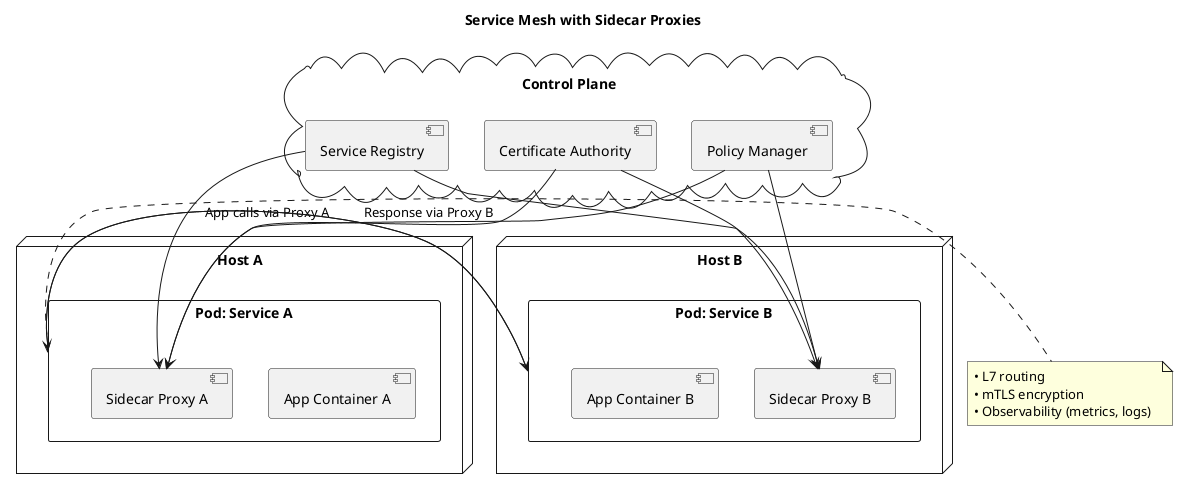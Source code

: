 @startuml
title Service Mesh with Sidecar Proxies

node "Host A" as A {
  rectangle "Pod: Service A" as SA {
    [App Container A] 
    [Sidecar Proxy A]
  }
}

node "Host B" as B {
  rectangle "Pod: Service B" as SB {
    [Sidecar Proxy B]
    [App Container B]
  }
}

SA --> SB : App calls via Proxy A  
SB --> SA : Response via Proxy B  

cloud "Control Plane" {
  component "Service Registry" as Registry
  component "Certificate Authority" as CA
  component "Policy Manager" as Policy
}

Registry --> [Sidecar Proxy A]
Registry --> [Sidecar Proxy B]

CA --> [Sidecar Proxy A]
CA --> [Sidecar Proxy B]

Policy --> [Sidecar Proxy A]
Policy --> [Sidecar Proxy B]

note right of SA
  • L7 routing  
  • mTLS encryption  
  • Observability (metrics, logs)  
end note

@enduml
